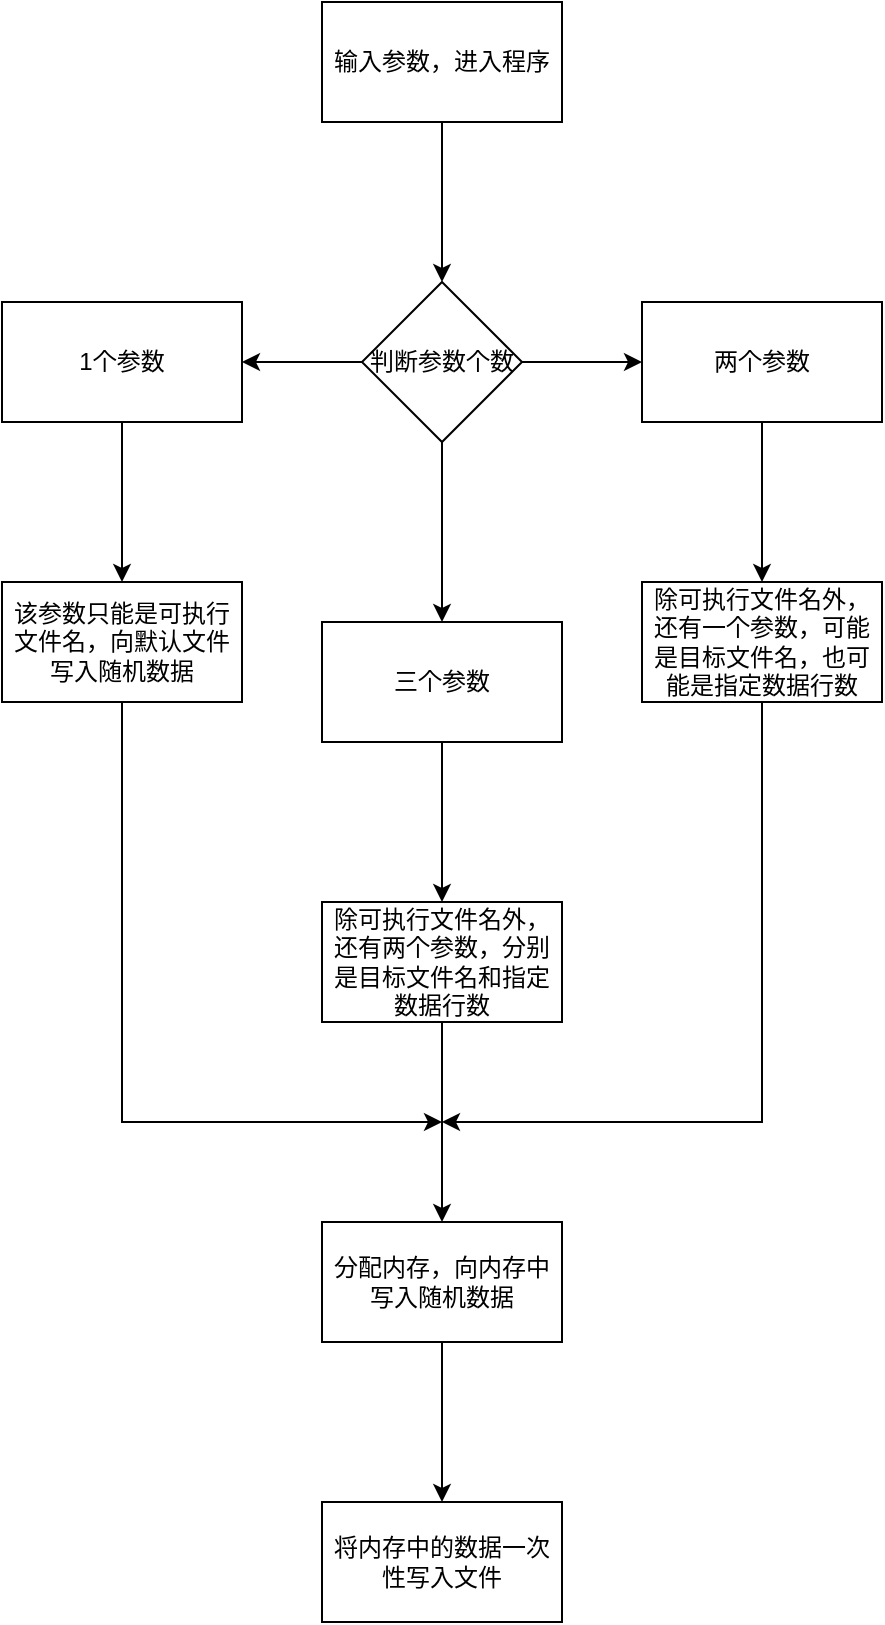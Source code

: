<mxfile version="15.1.1" type="github">
  <diagram id="-ig_xN7eAk5Y5K3JmYrF" name="Page-1">
    <mxGraphModel dx="1550" dy="905" grid="1" gridSize="10" guides="1" tooltips="1" connect="1" arrows="1" fold="1" page="1" pageScale="1" pageWidth="827" pageHeight="1169" background="none" math="0" shadow="0">
      <root>
        <mxCell id="0" />
        <mxCell id="1" parent="0" />
        <mxCell id="O5_ibAGLlx0cMh9g0pgZ-6" value="" style="edgeStyle=none;rounded=0;orthogonalLoop=1;jettySize=auto;html=1;" edge="1" parent="1" source="O5_ibAGLlx0cMh9g0pgZ-1">
          <mxGeometry relative="1" as="geometry">
            <mxPoint x="400" y="220" as="targetPoint" />
          </mxGeometry>
        </mxCell>
        <mxCell id="O5_ibAGLlx0cMh9g0pgZ-1" value="输入参数，进入程序" style="rounded=0;whiteSpace=wrap;html=1;" vertex="1" parent="1">
          <mxGeometry x="340" y="80" width="120" height="60" as="geometry" />
        </mxCell>
        <mxCell id="O5_ibAGLlx0cMh9g0pgZ-12" value="" style="edgeStyle=none;rounded=0;orthogonalLoop=1;jettySize=auto;html=1;" edge="1" parent="1" source="O5_ibAGLlx0cMh9g0pgZ-7" target="O5_ibAGLlx0cMh9g0pgZ-11">
          <mxGeometry relative="1" as="geometry" />
        </mxCell>
        <mxCell id="O5_ibAGLlx0cMh9g0pgZ-14" value="" style="edgeStyle=none;rounded=0;orthogonalLoop=1;jettySize=auto;html=1;" edge="1" parent="1" source="O5_ibAGLlx0cMh9g0pgZ-7" target="O5_ibAGLlx0cMh9g0pgZ-13">
          <mxGeometry relative="1" as="geometry" />
        </mxCell>
        <mxCell id="O5_ibAGLlx0cMh9g0pgZ-16" value="" style="edgeStyle=none;rounded=0;orthogonalLoop=1;jettySize=auto;html=1;" edge="1" parent="1" source="O5_ibAGLlx0cMh9g0pgZ-7" target="O5_ibAGLlx0cMh9g0pgZ-15">
          <mxGeometry relative="1" as="geometry" />
        </mxCell>
        <mxCell id="O5_ibAGLlx0cMh9g0pgZ-7" value="判断参数个数" style="rhombus;whiteSpace=wrap;html=1;" vertex="1" parent="1">
          <mxGeometry x="360" y="220" width="80" height="80" as="geometry" />
        </mxCell>
        <mxCell id="O5_ibAGLlx0cMh9g0pgZ-18" value="" style="edgeStyle=none;rounded=0;orthogonalLoop=1;jettySize=auto;html=1;" edge="1" parent="1" source="O5_ibAGLlx0cMh9g0pgZ-11" target="O5_ibAGLlx0cMh9g0pgZ-17">
          <mxGeometry relative="1" as="geometry" />
        </mxCell>
        <mxCell id="O5_ibAGLlx0cMh9g0pgZ-11" value="1个参数" style="whiteSpace=wrap;html=1;" vertex="1" parent="1">
          <mxGeometry x="180" y="230" width="120" height="60" as="geometry" />
        </mxCell>
        <mxCell id="O5_ibAGLlx0cMh9g0pgZ-20" value="" style="edgeStyle=none;rounded=0;orthogonalLoop=1;jettySize=auto;html=1;" edge="1" parent="1" source="O5_ibAGLlx0cMh9g0pgZ-13" target="O5_ibAGLlx0cMh9g0pgZ-19">
          <mxGeometry relative="1" as="geometry" />
        </mxCell>
        <mxCell id="O5_ibAGLlx0cMh9g0pgZ-13" value="两个参数" style="whiteSpace=wrap;html=1;" vertex="1" parent="1">
          <mxGeometry x="500" y="230" width="120" height="60" as="geometry" />
        </mxCell>
        <mxCell id="O5_ibAGLlx0cMh9g0pgZ-28" value="" style="edgeStyle=none;rounded=0;orthogonalLoop=1;jettySize=auto;html=1;" edge="1" parent="1" source="O5_ibAGLlx0cMh9g0pgZ-15" target="O5_ibAGLlx0cMh9g0pgZ-27">
          <mxGeometry relative="1" as="geometry" />
        </mxCell>
        <mxCell id="O5_ibAGLlx0cMh9g0pgZ-15" value="三个参数" style="whiteSpace=wrap;html=1;" vertex="1" parent="1">
          <mxGeometry x="340" y="390" width="120" height="60" as="geometry" />
        </mxCell>
        <mxCell id="O5_ibAGLlx0cMh9g0pgZ-30" style="edgeStyle=none;rounded=0;orthogonalLoop=1;jettySize=auto;html=1;exitX=0.5;exitY=1;exitDx=0;exitDy=0;" edge="1" parent="1" source="O5_ibAGLlx0cMh9g0pgZ-17">
          <mxGeometry relative="1" as="geometry">
            <mxPoint x="400" y="640" as="targetPoint" />
            <Array as="points">
              <mxPoint x="240" y="640" />
            </Array>
          </mxGeometry>
        </mxCell>
        <mxCell id="O5_ibAGLlx0cMh9g0pgZ-17" value="该参数只能是可执行文件名，向默认文件写入随机数据" style="whiteSpace=wrap;html=1;" vertex="1" parent="1">
          <mxGeometry x="180" y="370" width="120" height="60" as="geometry" />
        </mxCell>
        <mxCell id="O5_ibAGLlx0cMh9g0pgZ-31" style="edgeStyle=none;rounded=0;orthogonalLoop=1;jettySize=auto;html=1;exitX=0.5;exitY=1;exitDx=0;exitDy=0;" edge="1" parent="1" source="O5_ibAGLlx0cMh9g0pgZ-19">
          <mxGeometry relative="1" as="geometry">
            <mxPoint x="400" y="640" as="targetPoint" />
            <Array as="points">
              <mxPoint x="560" y="640" />
            </Array>
          </mxGeometry>
        </mxCell>
        <mxCell id="O5_ibAGLlx0cMh9g0pgZ-19" value="除可执行文件名外，还有一个参数，可能是目标文件名，也可能是指定数据行数" style="whiteSpace=wrap;html=1;" vertex="1" parent="1">
          <mxGeometry x="500" y="370" width="120" height="60" as="geometry" />
        </mxCell>
        <mxCell id="O5_ibAGLlx0cMh9g0pgZ-32" style="edgeStyle=none;rounded=0;orthogonalLoop=1;jettySize=auto;html=1;exitX=0.5;exitY=1;exitDx=0;exitDy=0;" edge="1" parent="1" source="O5_ibAGLlx0cMh9g0pgZ-27">
          <mxGeometry relative="1" as="geometry">
            <mxPoint x="400" y="690" as="targetPoint" />
          </mxGeometry>
        </mxCell>
        <mxCell id="O5_ibAGLlx0cMh9g0pgZ-27" value="除可执行文件名外，还有两个参数，分别是目标文件名和指定数据行数" style="whiteSpace=wrap;html=1;" vertex="1" parent="1">
          <mxGeometry x="340" y="530" width="120" height="60" as="geometry" />
        </mxCell>
        <mxCell id="O5_ibAGLlx0cMh9g0pgZ-35" value="" style="edgeStyle=none;rounded=0;orthogonalLoop=1;jettySize=auto;html=1;" edge="1" parent="1" source="O5_ibAGLlx0cMh9g0pgZ-33" target="O5_ibAGLlx0cMh9g0pgZ-34">
          <mxGeometry relative="1" as="geometry" />
        </mxCell>
        <mxCell id="O5_ibAGLlx0cMh9g0pgZ-33" value="分配内存，向内存中写入随机数据" style="rounded=0;whiteSpace=wrap;html=1;" vertex="1" parent="1">
          <mxGeometry x="340" y="690" width="120" height="60" as="geometry" />
        </mxCell>
        <mxCell id="O5_ibAGLlx0cMh9g0pgZ-34" value="将内存中的数据一次性写入文件" style="whiteSpace=wrap;html=1;rounded=0;" vertex="1" parent="1">
          <mxGeometry x="340" y="830" width="120" height="60" as="geometry" />
        </mxCell>
      </root>
    </mxGraphModel>
  </diagram>
</mxfile>
